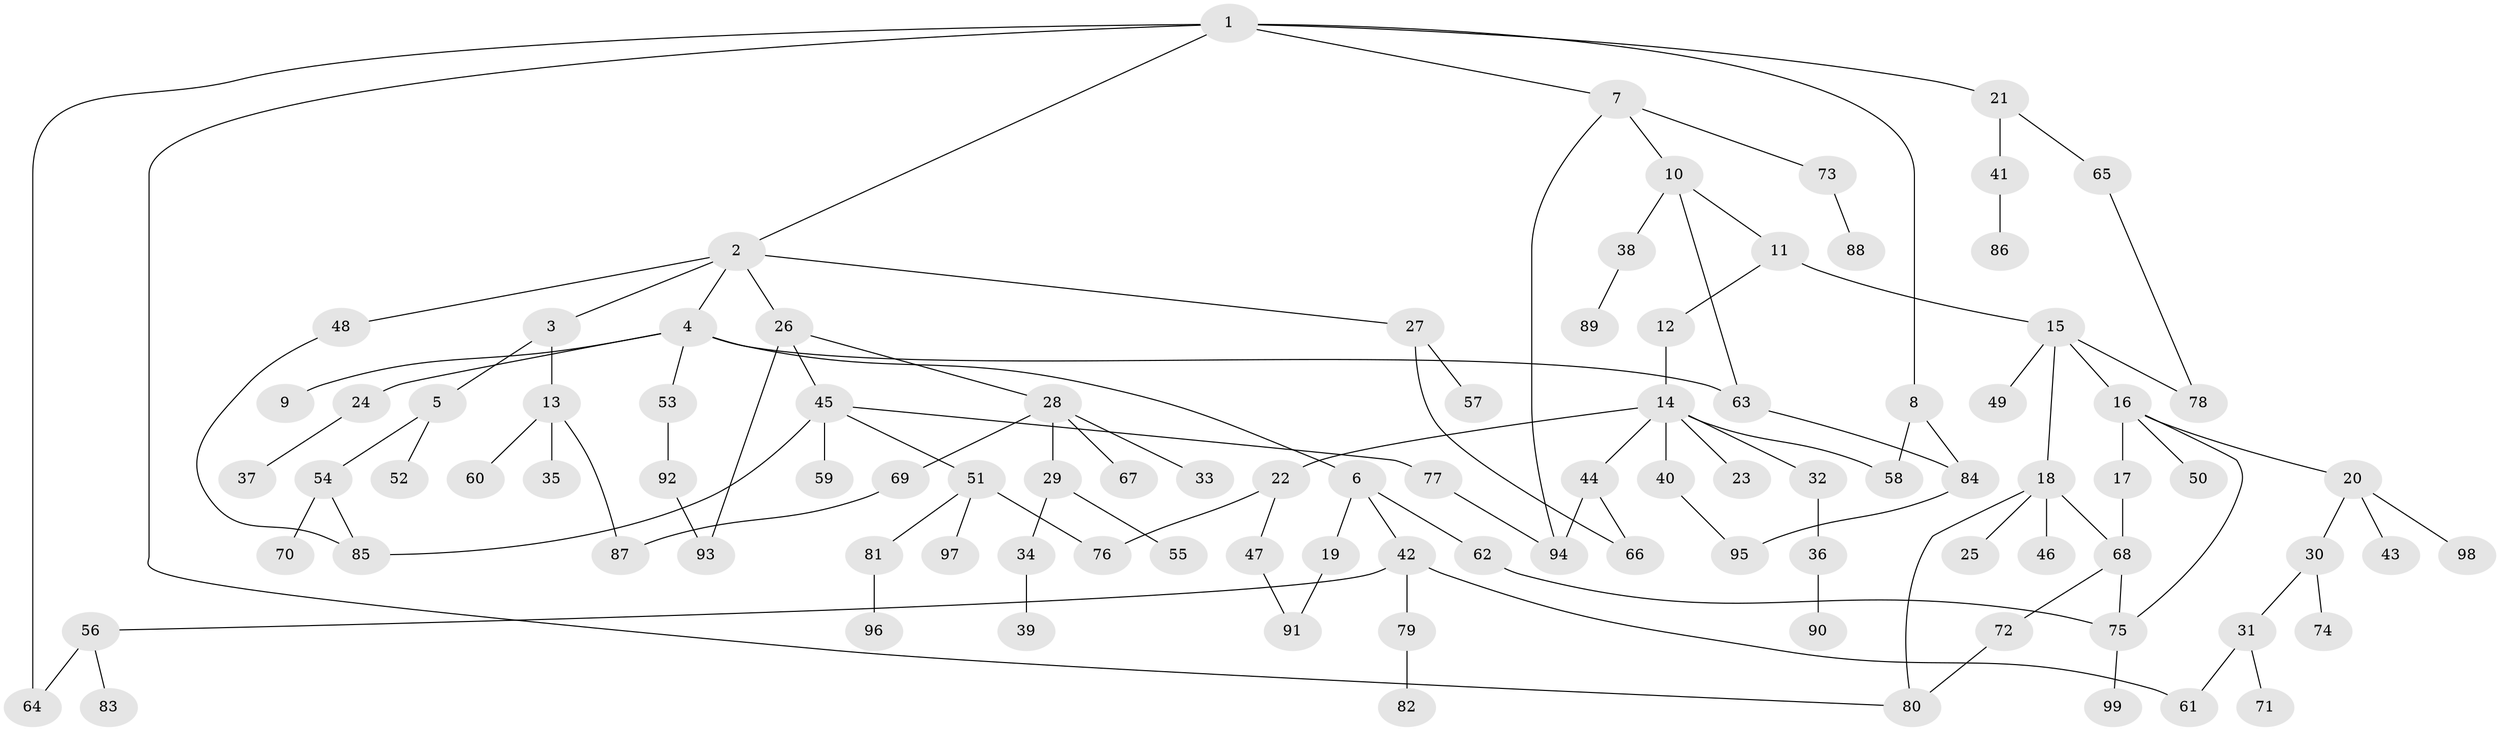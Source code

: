 // coarse degree distribution, {7: 0.046875, 8: 0.015625, 2: 0.296875, 5: 0.0625, 4: 0.109375, 1: 0.328125, 3: 0.125, 6: 0.015625}
// Generated by graph-tools (version 1.1) at 2025/51/02/27/25 19:51:36]
// undirected, 99 vertices, 119 edges
graph export_dot {
graph [start="1"]
  node [color=gray90,style=filled];
  1;
  2;
  3;
  4;
  5;
  6;
  7;
  8;
  9;
  10;
  11;
  12;
  13;
  14;
  15;
  16;
  17;
  18;
  19;
  20;
  21;
  22;
  23;
  24;
  25;
  26;
  27;
  28;
  29;
  30;
  31;
  32;
  33;
  34;
  35;
  36;
  37;
  38;
  39;
  40;
  41;
  42;
  43;
  44;
  45;
  46;
  47;
  48;
  49;
  50;
  51;
  52;
  53;
  54;
  55;
  56;
  57;
  58;
  59;
  60;
  61;
  62;
  63;
  64;
  65;
  66;
  67;
  68;
  69;
  70;
  71;
  72;
  73;
  74;
  75;
  76;
  77;
  78;
  79;
  80;
  81;
  82;
  83;
  84;
  85;
  86;
  87;
  88;
  89;
  90;
  91;
  92;
  93;
  94;
  95;
  96;
  97;
  98;
  99;
  1 -- 2;
  1 -- 7;
  1 -- 8;
  1 -- 21;
  1 -- 64;
  1 -- 80;
  2 -- 3;
  2 -- 4;
  2 -- 26;
  2 -- 27;
  2 -- 48;
  3 -- 5;
  3 -- 13;
  4 -- 6;
  4 -- 9;
  4 -- 24;
  4 -- 53;
  4 -- 63;
  5 -- 52;
  5 -- 54;
  6 -- 19;
  6 -- 42;
  6 -- 62;
  7 -- 10;
  7 -- 73;
  7 -- 94;
  8 -- 84;
  8 -- 58;
  10 -- 11;
  10 -- 38;
  10 -- 63;
  11 -- 12;
  11 -- 15;
  12 -- 14;
  13 -- 35;
  13 -- 60;
  13 -- 87;
  14 -- 22;
  14 -- 23;
  14 -- 32;
  14 -- 40;
  14 -- 44;
  14 -- 58;
  15 -- 16;
  15 -- 18;
  15 -- 49;
  15 -- 78;
  16 -- 17;
  16 -- 20;
  16 -- 50;
  16 -- 75;
  17 -- 68;
  18 -- 25;
  18 -- 46;
  18 -- 68;
  18 -- 80;
  19 -- 91;
  20 -- 30;
  20 -- 43;
  20 -- 98;
  21 -- 41;
  21 -- 65;
  22 -- 47;
  22 -- 76;
  24 -- 37;
  26 -- 28;
  26 -- 45;
  26 -- 93;
  27 -- 57;
  27 -- 66;
  28 -- 29;
  28 -- 33;
  28 -- 67;
  28 -- 69;
  29 -- 34;
  29 -- 55;
  30 -- 31;
  30 -- 74;
  31 -- 61;
  31 -- 71;
  32 -- 36;
  34 -- 39;
  36 -- 90;
  38 -- 89;
  40 -- 95;
  41 -- 86;
  42 -- 56;
  42 -- 79;
  42 -- 61;
  44 -- 94;
  44 -- 66;
  45 -- 51;
  45 -- 59;
  45 -- 77;
  45 -- 85;
  47 -- 91;
  48 -- 85;
  51 -- 76;
  51 -- 81;
  51 -- 97;
  53 -- 92;
  54 -- 70;
  54 -- 85;
  56 -- 64;
  56 -- 83;
  62 -- 75;
  63 -- 84;
  65 -- 78;
  68 -- 72;
  68 -- 75;
  69 -- 87;
  72 -- 80;
  73 -- 88;
  75 -- 99;
  77 -- 94;
  79 -- 82;
  81 -- 96;
  84 -- 95;
  92 -- 93;
}
